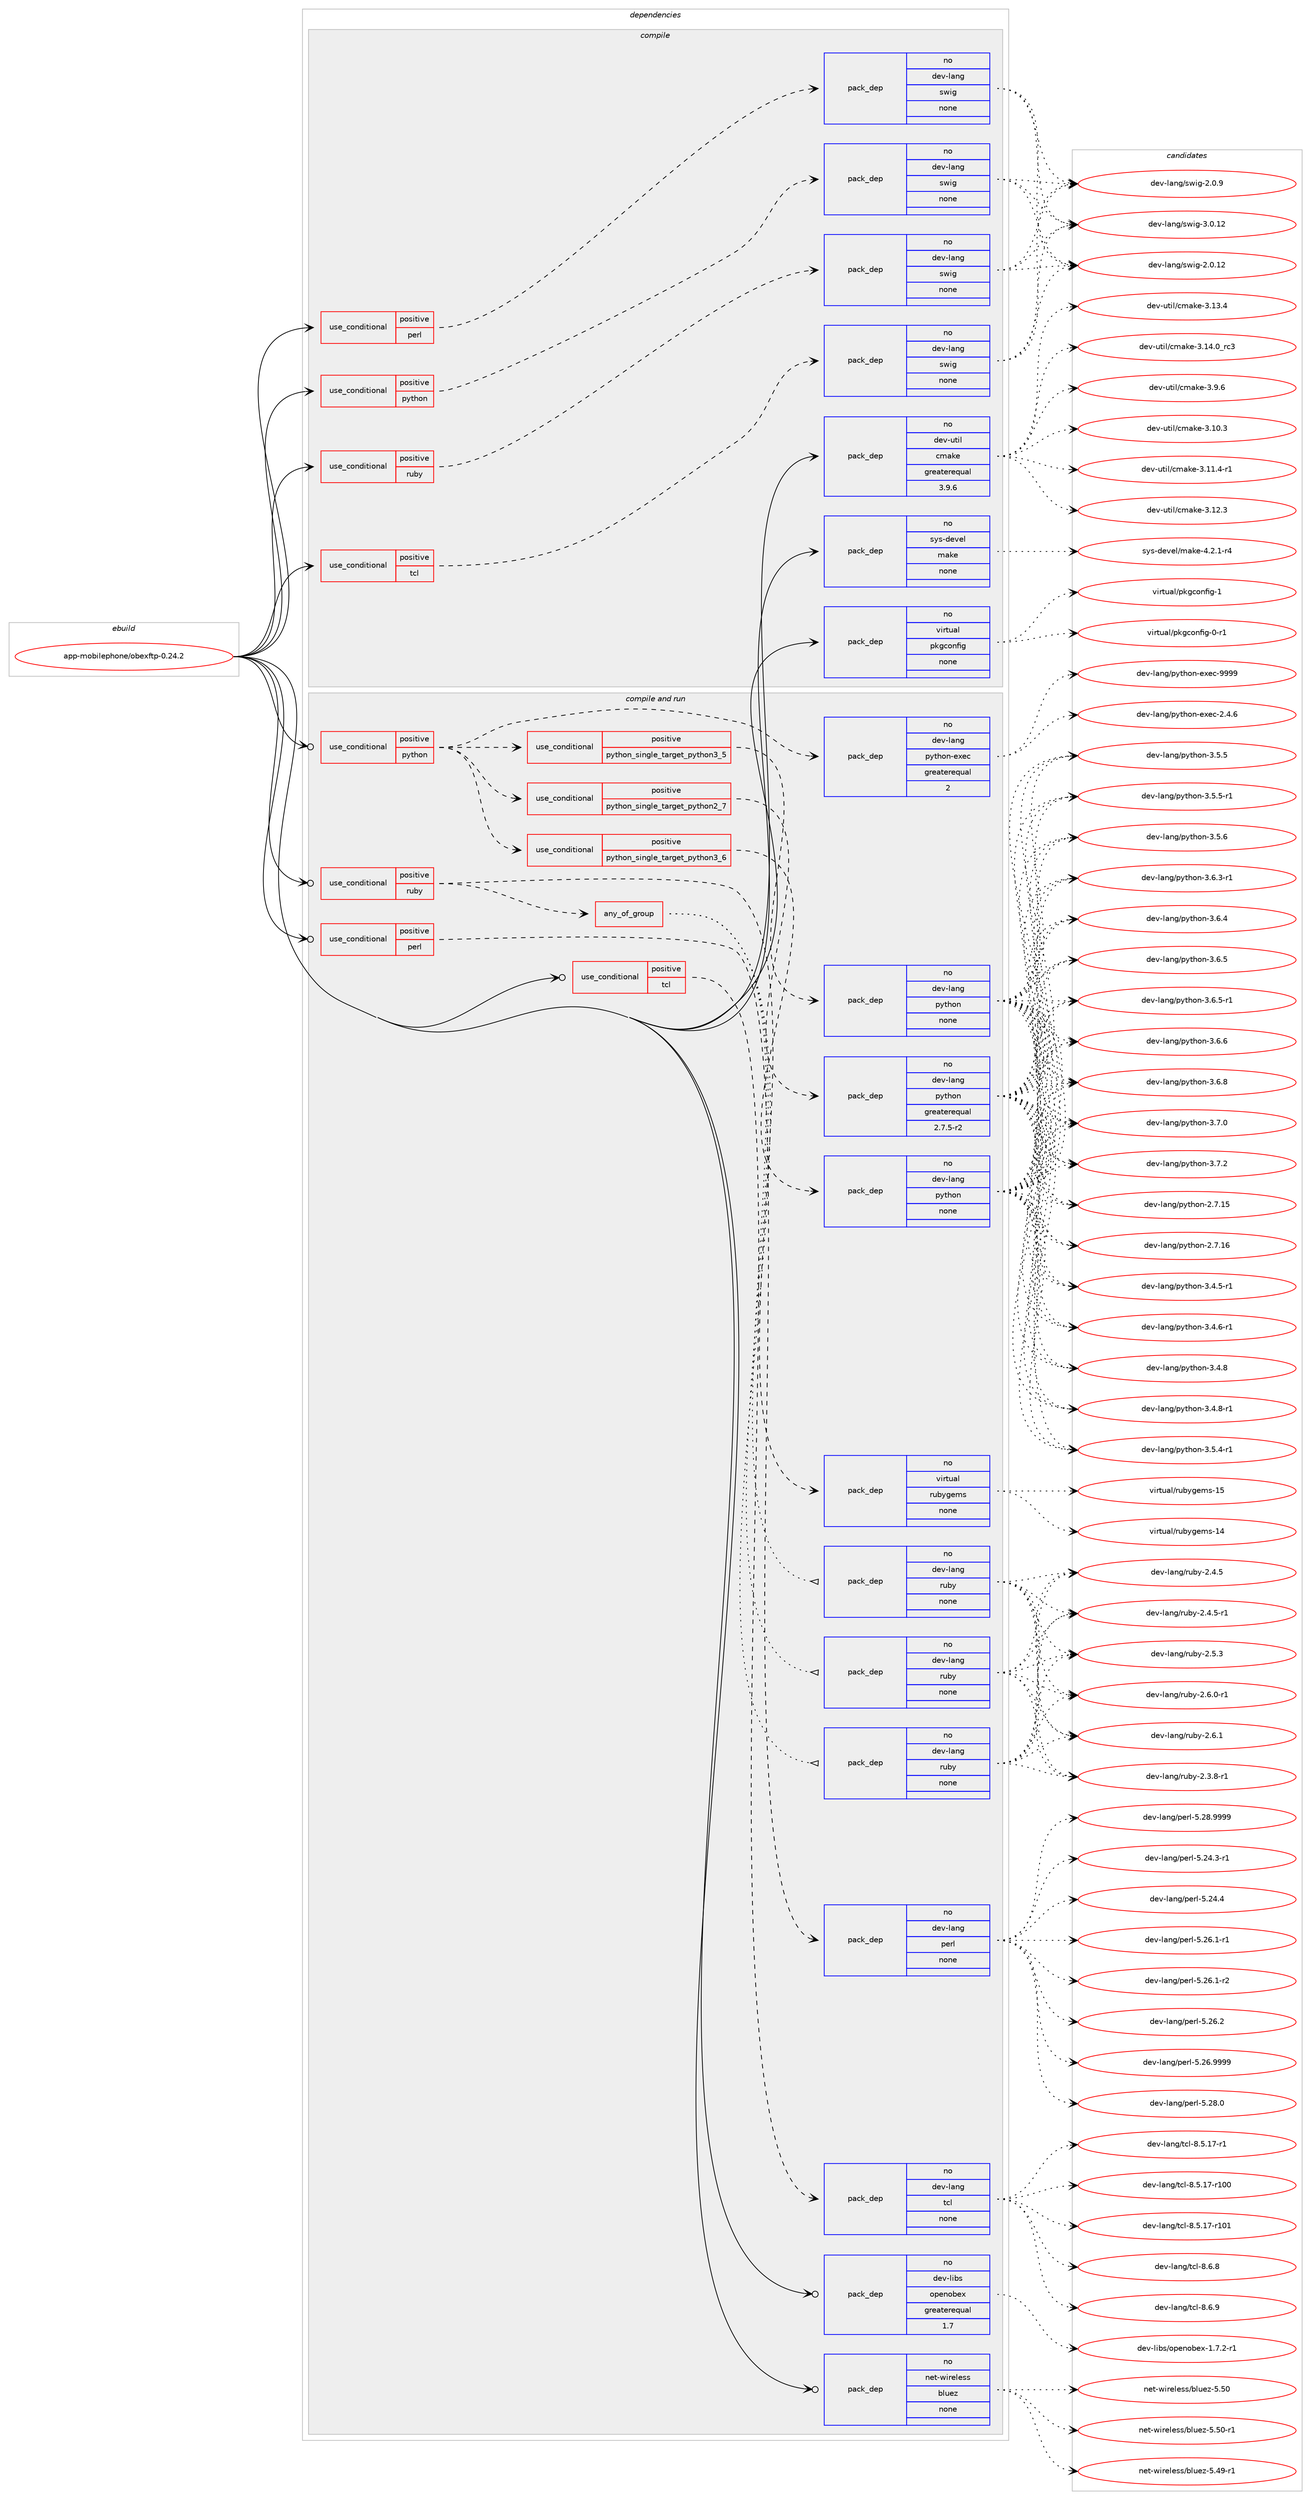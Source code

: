 digraph prolog {

# *************
# Graph options
# *************

newrank=true;
concentrate=true;
compound=true;
graph [rankdir=LR,fontname=Helvetica,fontsize=10,ranksep=1.5];#, ranksep=2.5, nodesep=0.2];
edge  [arrowhead=vee];
node  [fontname=Helvetica,fontsize=10];

# **********
# The ebuild
# **********

subgraph cluster_leftcol {
color=gray;
rank=same;
label=<<i>ebuild</i>>;
id [label="app-mobilephone/obexftp-0.24.2", color=red, width=4, href="../app-mobilephone/obexftp-0.24.2.svg"];
}

# ****************
# The dependencies
# ****************

subgraph cluster_midcol {
color=gray;
label=<<i>dependencies</i>>;
subgraph cluster_compile {
fillcolor="#eeeeee";
style=filled;
label=<<i>compile</i>>;
subgraph cond354098 {
dependency1302112 [label=<<TABLE BORDER="0" CELLBORDER="1" CELLSPACING="0" CELLPADDING="4"><TR><TD ROWSPAN="3" CELLPADDING="10">use_conditional</TD></TR><TR><TD>positive</TD></TR><TR><TD>perl</TD></TR></TABLE>>, shape=none, color=red];
subgraph pack927713 {
dependency1302113 [label=<<TABLE BORDER="0" CELLBORDER="1" CELLSPACING="0" CELLPADDING="4" WIDTH="220"><TR><TD ROWSPAN="6" CELLPADDING="30">pack_dep</TD></TR><TR><TD WIDTH="110">no</TD></TR><TR><TD>dev-lang</TD></TR><TR><TD>swig</TD></TR><TR><TD>none</TD></TR><TR><TD></TD></TR></TABLE>>, shape=none, color=blue];
}
dependency1302112:e -> dependency1302113:w [weight=20,style="dashed",arrowhead="vee"];
}
id:e -> dependency1302112:w [weight=20,style="solid",arrowhead="vee"];
subgraph cond354099 {
dependency1302114 [label=<<TABLE BORDER="0" CELLBORDER="1" CELLSPACING="0" CELLPADDING="4"><TR><TD ROWSPAN="3" CELLPADDING="10">use_conditional</TD></TR><TR><TD>positive</TD></TR><TR><TD>python</TD></TR></TABLE>>, shape=none, color=red];
subgraph pack927714 {
dependency1302115 [label=<<TABLE BORDER="0" CELLBORDER="1" CELLSPACING="0" CELLPADDING="4" WIDTH="220"><TR><TD ROWSPAN="6" CELLPADDING="30">pack_dep</TD></TR><TR><TD WIDTH="110">no</TD></TR><TR><TD>dev-lang</TD></TR><TR><TD>swig</TD></TR><TR><TD>none</TD></TR><TR><TD></TD></TR></TABLE>>, shape=none, color=blue];
}
dependency1302114:e -> dependency1302115:w [weight=20,style="dashed",arrowhead="vee"];
}
id:e -> dependency1302114:w [weight=20,style="solid",arrowhead="vee"];
subgraph cond354100 {
dependency1302116 [label=<<TABLE BORDER="0" CELLBORDER="1" CELLSPACING="0" CELLPADDING="4"><TR><TD ROWSPAN="3" CELLPADDING="10">use_conditional</TD></TR><TR><TD>positive</TD></TR><TR><TD>ruby</TD></TR></TABLE>>, shape=none, color=red];
subgraph pack927715 {
dependency1302117 [label=<<TABLE BORDER="0" CELLBORDER="1" CELLSPACING="0" CELLPADDING="4" WIDTH="220"><TR><TD ROWSPAN="6" CELLPADDING="30">pack_dep</TD></TR><TR><TD WIDTH="110">no</TD></TR><TR><TD>dev-lang</TD></TR><TR><TD>swig</TD></TR><TR><TD>none</TD></TR><TR><TD></TD></TR></TABLE>>, shape=none, color=blue];
}
dependency1302116:e -> dependency1302117:w [weight=20,style="dashed",arrowhead="vee"];
}
id:e -> dependency1302116:w [weight=20,style="solid",arrowhead="vee"];
subgraph cond354101 {
dependency1302118 [label=<<TABLE BORDER="0" CELLBORDER="1" CELLSPACING="0" CELLPADDING="4"><TR><TD ROWSPAN="3" CELLPADDING="10">use_conditional</TD></TR><TR><TD>positive</TD></TR><TR><TD>tcl</TD></TR></TABLE>>, shape=none, color=red];
subgraph pack927716 {
dependency1302119 [label=<<TABLE BORDER="0" CELLBORDER="1" CELLSPACING="0" CELLPADDING="4" WIDTH="220"><TR><TD ROWSPAN="6" CELLPADDING="30">pack_dep</TD></TR><TR><TD WIDTH="110">no</TD></TR><TR><TD>dev-lang</TD></TR><TR><TD>swig</TD></TR><TR><TD>none</TD></TR><TR><TD></TD></TR></TABLE>>, shape=none, color=blue];
}
dependency1302118:e -> dependency1302119:w [weight=20,style="dashed",arrowhead="vee"];
}
id:e -> dependency1302118:w [weight=20,style="solid",arrowhead="vee"];
subgraph pack927717 {
dependency1302120 [label=<<TABLE BORDER="0" CELLBORDER="1" CELLSPACING="0" CELLPADDING="4" WIDTH="220"><TR><TD ROWSPAN="6" CELLPADDING="30">pack_dep</TD></TR><TR><TD WIDTH="110">no</TD></TR><TR><TD>dev-util</TD></TR><TR><TD>cmake</TD></TR><TR><TD>greaterequal</TD></TR><TR><TD>3.9.6</TD></TR></TABLE>>, shape=none, color=blue];
}
id:e -> dependency1302120:w [weight=20,style="solid",arrowhead="vee"];
subgraph pack927718 {
dependency1302121 [label=<<TABLE BORDER="0" CELLBORDER="1" CELLSPACING="0" CELLPADDING="4" WIDTH="220"><TR><TD ROWSPAN="6" CELLPADDING="30">pack_dep</TD></TR><TR><TD WIDTH="110">no</TD></TR><TR><TD>sys-devel</TD></TR><TR><TD>make</TD></TR><TR><TD>none</TD></TR><TR><TD></TD></TR></TABLE>>, shape=none, color=blue];
}
id:e -> dependency1302121:w [weight=20,style="solid",arrowhead="vee"];
subgraph pack927719 {
dependency1302122 [label=<<TABLE BORDER="0" CELLBORDER="1" CELLSPACING="0" CELLPADDING="4" WIDTH="220"><TR><TD ROWSPAN="6" CELLPADDING="30">pack_dep</TD></TR><TR><TD WIDTH="110">no</TD></TR><TR><TD>virtual</TD></TR><TR><TD>pkgconfig</TD></TR><TR><TD>none</TD></TR><TR><TD></TD></TR></TABLE>>, shape=none, color=blue];
}
id:e -> dependency1302122:w [weight=20,style="solid",arrowhead="vee"];
}
subgraph cluster_compileandrun {
fillcolor="#eeeeee";
style=filled;
label=<<i>compile and run</i>>;
subgraph cond354102 {
dependency1302123 [label=<<TABLE BORDER="0" CELLBORDER="1" CELLSPACING="0" CELLPADDING="4"><TR><TD ROWSPAN="3" CELLPADDING="10">use_conditional</TD></TR><TR><TD>positive</TD></TR><TR><TD>perl</TD></TR></TABLE>>, shape=none, color=red];
subgraph pack927720 {
dependency1302124 [label=<<TABLE BORDER="0" CELLBORDER="1" CELLSPACING="0" CELLPADDING="4" WIDTH="220"><TR><TD ROWSPAN="6" CELLPADDING="30">pack_dep</TD></TR><TR><TD WIDTH="110">no</TD></TR><TR><TD>dev-lang</TD></TR><TR><TD>perl</TD></TR><TR><TD>none</TD></TR><TR><TD></TD></TR></TABLE>>, shape=none, color=blue];
}
dependency1302123:e -> dependency1302124:w [weight=20,style="dashed",arrowhead="vee"];
}
id:e -> dependency1302123:w [weight=20,style="solid",arrowhead="odotvee"];
subgraph cond354103 {
dependency1302125 [label=<<TABLE BORDER="0" CELLBORDER="1" CELLSPACING="0" CELLPADDING="4"><TR><TD ROWSPAN="3" CELLPADDING="10">use_conditional</TD></TR><TR><TD>positive</TD></TR><TR><TD>python</TD></TR></TABLE>>, shape=none, color=red];
subgraph cond354104 {
dependency1302126 [label=<<TABLE BORDER="0" CELLBORDER="1" CELLSPACING="0" CELLPADDING="4"><TR><TD ROWSPAN="3" CELLPADDING="10">use_conditional</TD></TR><TR><TD>positive</TD></TR><TR><TD>python_single_target_python2_7</TD></TR></TABLE>>, shape=none, color=red];
subgraph pack927721 {
dependency1302127 [label=<<TABLE BORDER="0" CELLBORDER="1" CELLSPACING="0" CELLPADDING="4" WIDTH="220"><TR><TD ROWSPAN="6" CELLPADDING="30">pack_dep</TD></TR><TR><TD WIDTH="110">no</TD></TR><TR><TD>dev-lang</TD></TR><TR><TD>python</TD></TR><TR><TD>greaterequal</TD></TR><TR><TD>2.7.5-r2</TD></TR></TABLE>>, shape=none, color=blue];
}
dependency1302126:e -> dependency1302127:w [weight=20,style="dashed",arrowhead="vee"];
}
dependency1302125:e -> dependency1302126:w [weight=20,style="dashed",arrowhead="vee"];
subgraph cond354105 {
dependency1302128 [label=<<TABLE BORDER="0" CELLBORDER="1" CELLSPACING="0" CELLPADDING="4"><TR><TD ROWSPAN="3" CELLPADDING="10">use_conditional</TD></TR><TR><TD>positive</TD></TR><TR><TD>python_single_target_python3_5</TD></TR></TABLE>>, shape=none, color=red];
subgraph pack927722 {
dependency1302129 [label=<<TABLE BORDER="0" CELLBORDER="1" CELLSPACING="0" CELLPADDING="4" WIDTH="220"><TR><TD ROWSPAN="6" CELLPADDING="30">pack_dep</TD></TR><TR><TD WIDTH="110">no</TD></TR><TR><TD>dev-lang</TD></TR><TR><TD>python</TD></TR><TR><TD>none</TD></TR><TR><TD></TD></TR></TABLE>>, shape=none, color=blue];
}
dependency1302128:e -> dependency1302129:w [weight=20,style="dashed",arrowhead="vee"];
}
dependency1302125:e -> dependency1302128:w [weight=20,style="dashed",arrowhead="vee"];
subgraph cond354106 {
dependency1302130 [label=<<TABLE BORDER="0" CELLBORDER="1" CELLSPACING="0" CELLPADDING="4"><TR><TD ROWSPAN="3" CELLPADDING="10">use_conditional</TD></TR><TR><TD>positive</TD></TR><TR><TD>python_single_target_python3_6</TD></TR></TABLE>>, shape=none, color=red];
subgraph pack927723 {
dependency1302131 [label=<<TABLE BORDER="0" CELLBORDER="1" CELLSPACING="0" CELLPADDING="4" WIDTH="220"><TR><TD ROWSPAN="6" CELLPADDING="30">pack_dep</TD></TR><TR><TD WIDTH="110">no</TD></TR><TR><TD>dev-lang</TD></TR><TR><TD>python</TD></TR><TR><TD>none</TD></TR><TR><TD></TD></TR></TABLE>>, shape=none, color=blue];
}
dependency1302130:e -> dependency1302131:w [weight=20,style="dashed",arrowhead="vee"];
}
dependency1302125:e -> dependency1302130:w [weight=20,style="dashed",arrowhead="vee"];
subgraph pack927724 {
dependency1302132 [label=<<TABLE BORDER="0" CELLBORDER="1" CELLSPACING="0" CELLPADDING="4" WIDTH="220"><TR><TD ROWSPAN="6" CELLPADDING="30">pack_dep</TD></TR><TR><TD WIDTH="110">no</TD></TR><TR><TD>dev-lang</TD></TR><TR><TD>python-exec</TD></TR><TR><TD>greaterequal</TD></TR><TR><TD>2</TD></TR></TABLE>>, shape=none, color=blue];
}
dependency1302125:e -> dependency1302132:w [weight=20,style="dashed",arrowhead="vee"];
}
id:e -> dependency1302125:w [weight=20,style="solid",arrowhead="odotvee"];
subgraph cond354107 {
dependency1302133 [label=<<TABLE BORDER="0" CELLBORDER="1" CELLSPACING="0" CELLPADDING="4"><TR><TD ROWSPAN="3" CELLPADDING="10">use_conditional</TD></TR><TR><TD>positive</TD></TR><TR><TD>ruby</TD></TR></TABLE>>, shape=none, color=red];
subgraph any19759 {
dependency1302134 [label=<<TABLE BORDER="0" CELLBORDER="1" CELLSPACING="0" CELLPADDING="4"><TR><TD CELLPADDING="10">any_of_group</TD></TR></TABLE>>, shape=none, color=red];subgraph pack927725 {
dependency1302135 [label=<<TABLE BORDER="0" CELLBORDER="1" CELLSPACING="0" CELLPADDING="4" WIDTH="220"><TR><TD ROWSPAN="6" CELLPADDING="30">pack_dep</TD></TR><TR><TD WIDTH="110">no</TD></TR><TR><TD>dev-lang</TD></TR><TR><TD>ruby</TD></TR><TR><TD>none</TD></TR><TR><TD></TD></TR></TABLE>>, shape=none, color=blue];
}
dependency1302134:e -> dependency1302135:w [weight=20,style="dotted",arrowhead="oinv"];
subgraph pack927726 {
dependency1302136 [label=<<TABLE BORDER="0" CELLBORDER="1" CELLSPACING="0" CELLPADDING="4" WIDTH="220"><TR><TD ROWSPAN="6" CELLPADDING="30">pack_dep</TD></TR><TR><TD WIDTH="110">no</TD></TR><TR><TD>dev-lang</TD></TR><TR><TD>ruby</TD></TR><TR><TD>none</TD></TR><TR><TD></TD></TR></TABLE>>, shape=none, color=blue];
}
dependency1302134:e -> dependency1302136:w [weight=20,style="dotted",arrowhead="oinv"];
subgraph pack927727 {
dependency1302137 [label=<<TABLE BORDER="0" CELLBORDER="1" CELLSPACING="0" CELLPADDING="4" WIDTH="220"><TR><TD ROWSPAN="6" CELLPADDING="30">pack_dep</TD></TR><TR><TD WIDTH="110">no</TD></TR><TR><TD>dev-lang</TD></TR><TR><TD>ruby</TD></TR><TR><TD>none</TD></TR><TR><TD></TD></TR></TABLE>>, shape=none, color=blue];
}
dependency1302134:e -> dependency1302137:w [weight=20,style="dotted",arrowhead="oinv"];
}
dependency1302133:e -> dependency1302134:w [weight=20,style="dashed",arrowhead="vee"];
subgraph pack927728 {
dependency1302138 [label=<<TABLE BORDER="0" CELLBORDER="1" CELLSPACING="0" CELLPADDING="4" WIDTH="220"><TR><TD ROWSPAN="6" CELLPADDING="30">pack_dep</TD></TR><TR><TD WIDTH="110">no</TD></TR><TR><TD>virtual</TD></TR><TR><TD>rubygems</TD></TR><TR><TD>none</TD></TR><TR><TD></TD></TR></TABLE>>, shape=none, color=blue];
}
dependency1302133:e -> dependency1302138:w [weight=20,style="dashed",arrowhead="vee"];
}
id:e -> dependency1302133:w [weight=20,style="solid",arrowhead="odotvee"];
subgraph cond354108 {
dependency1302139 [label=<<TABLE BORDER="0" CELLBORDER="1" CELLSPACING="0" CELLPADDING="4"><TR><TD ROWSPAN="3" CELLPADDING="10">use_conditional</TD></TR><TR><TD>positive</TD></TR><TR><TD>tcl</TD></TR></TABLE>>, shape=none, color=red];
subgraph pack927729 {
dependency1302140 [label=<<TABLE BORDER="0" CELLBORDER="1" CELLSPACING="0" CELLPADDING="4" WIDTH="220"><TR><TD ROWSPAN="6" CELLPADDING="30">pack_dep</TD></TR><TR><TD WIDTH="110">no</TD></TR><TR><TD>dev-lang</TD></TR><TR><TD>tcl</TD></TR><TR><TD>none</TD></TR><TR><TD></TD></TR></TABLE>>, shape=none, color=blue];
}
dependency1302139:e -> dependency1302140:w [weight=20,style="dashed",arrowhead="vee"];
}
id:e -> dependency1302139:w [weight=20,style="solid",arrowhead="odotvee"];
subgraph pack927730 {
dependency1302141 [label=<<TABLE BORDER="0" CELLBORDER="1" CELLSPACING="0" CELLPADDING="4" WIDTH="220"><TR><TD ROWSPAN="6" CELLPADDING="30">pack_dep</TD></TR><TR><TD WIDTH="110">no</TD></TR><TR><TD>dev-libs</TD></TR><TR><TD>openobex</TD></TR><TR><TD>greaterequal</TD></TR><TR><TD>1.7</TD></TR></TABLE>>, shape=none, color=blue];
}
id:e -> dependency1302141:w [weight=20,style="solid",arrowhead="odotvee"];
subgraph pack927731 {
dependency1302142 [label=<<TABLE BORDER="0" CELLBORDER="1" CELLSPACING="0" CELLPADDING="4" WIDTH="220"><TR><TD ROWSPAN="6" CELLPADDING="30">pack_dep</TD></TR><TR><TD WIDTH="110">no</TD></TR><TR><TD>net-wireless</TD></TR><TR><TD>bluez</TD></TR><TR><TD>none</TD></TR><TR><TD></TD></TR></TABLE>>, shape=none, color=blue];
}
id:e -> dependency1302142:w [weight=20,style="solid",arrowhead="odotvee"];
}
subgraph cluster_run {
fillcolor="#eeeeee";
style=filled;
label=<<i>run</i>>;
}
}

# **************
# The candidates
# **************

subgraph cluster_choices {
rank=same;
color=gray;
label=<<i>candidates</i>>;

subgraph choice927713 {
color=black;
nodesep=1;
choice10010111845108971101034711511910510345504648464950 [label="dev-lang/swig-2.0.12", color=red, width=4,href="../dev-lang/swig-2.0.12.svg"];
choice100101118451089711010347115119105103455046484657 [label="dev-lang/swig-2.0.9", color=red, width=4,href="../dev-lang/swig-2.0.9.svg"];
choice10010111845108971101034711511910510345514648464950 [label="dev-lang/swig-3.0.12", color=red, width=4,href="../dev-lang/swig-3.0.12.svg"];
dependency1302113:e -> choice10010111845108971101034711511910510345504648464950:w [style=dotted,weight="100"];
dependency1302113:e -> choice100101118451089711010347115119105103455046484657:w [style=dotted,weight="100"];
dependency1302113:e -> choice10010111845108971101034711511910510345514648464950:w [style=dotted,weight="100"];
}
subgraph choice927714 {
color=black;
nodesep=1;
choice10010111845108971101034711511910510345504648464950 [label="dev-lang/swig-2.0.12", color=red, width=4,href="../dev-lang/swig-2.0.12.svg"];
choice100101118451089711010347115119105103455046484657 [label="dev-lang/swig-2.0.9", color=red, width=4,href="../dev-lang/swig-2.0.9.svg"];
choice10010111845108971101034711511910510345514648464950 [label="dev-lang/swig-3.0.12", color=red, width=4,href="../dev-lang/swig-3.0.12.svg"];
dependency1302115:e -> choice10010111845108971101034711511910510345504648464950:w [style=dotted,weight="100"];
dependency1302115:e -> choice100101118451089711010347115119105103455046484657:w [style=dotted,weight="100"];
dependency1302115:e -> choice10010111845108971101034711511910510345514648464950:w [style=dotted,weight="100"];
}
subgraph choice927715 {
color=black;
nodesep=1;
choice10010111845108971101034711511910510345504648464950 [label="dev-lang/swig-2.0.12", color=red, width=4,href="../dev-lang/swig-2.0.12.svg"];
choice100101118451089711010347115119105103455046484657 [label="dev-lang/swig-2.0.9", color=red, width=4,href="../dev-lang/swig-2.0.9.svg"];
choice10010111845108971101034711511910510345514648464950 [label="dev-lang/swig-3.0.12", color=red, width=4,href="../dev-lang/swig-3.0.12.svg"];
dependency1302117:e -> choice10010111845108971101034711511910510345504648464950:w [style=dotted,weight="100"];
dependency1302117:e -> choice100101118451089711010347115119105103455046484657:w [style=dotted,weight="100"];
dependency1302117:e -> choice10010111845108971101034711511910510345514648464950:w [style=dotted,weight="100"];
}
subgraph choice927716 {
color=black;
nodesep=1;
choice10010111845108971101034711511910510345504648464950 [label="dev-lang/swig-2.0.12", color=red, width=4,href="../dev-lang/swig-2.0.12.svg"];
choice100101118451089711010347115119105103455046484657 [label="dev-lang/swig-2.0.9", color=red, width=4,href="../dev-lang/swig-2.0.9.svg"];
choice10010111845108971101034711511910510345514648464950 [label="dev-lang/swig-3.0.12", color=red, width=4,href="../dev-lang/swig-3.0.12.svg"];
dependency1302119:e -> choice10010111845108971101034711511910510345504648464950:w [style=dotted,weight="100"];
dependency1302119:e -> choice100101118451089711010347115119105103455046484657:w [style=dotted,weight="100"];
dependency1302119:e -> choice10010111845108971101034711511910510345514648464950:w [style=dotted,weight="100"];
}
subgraph choice927717 {
color=black;
nodesep=1;
choice1001011184511711610510847991099710710145514649484651 [label="dev-util/cmake-3.10.3", color=red, width=4,href="../dev-util/cmake-3.10.3.svg"];
choice10010111845117116105108479910997107101455146494946524511449 [label="dev-util/cmake-3.11.4-r1", color=red, width=4,href="../dev-util/cmake-3.11.4-r1.svg"];
choice1001011184511711610510847991099710710145514649504651 [label="dev-util/cmake-3.12.3", color=red, width=4,href="../dev-util/cmake-3.12.3.svg"];
choice1001011184511711610510847991099710710145514649514652 [label="dev-util/cmake-3.13.4", color=red, width=4,href="../dev-util/cmake-3.13.4.svg"];
choice1001011184511711610510847991099710710145514649524648951149951 [label="dev-util/cmake-3.14.0_rc3", color=red, width=4,href="../dev-util/cmake-3.14.0_rc3.svg"];
choice10010111845117116105108479910997107101455146574654 [label="dev-util/cmake-3.9.6", color=red, width=4,href="../dev-util/cmake-3.9.6.svg"];
dependency1302120:e -> choice1001011184511711610510847991099710710145514649484651:w [style=dotted,weight="100"];
dependency1302120:e -> choice10010111845117116105108479910997107101455146494946524511449:w [style=dotted,weight="100"];
dependency1302120:e -> choice1001011184511711610510847991099710710145514649504651:w [style=dotted,weight="100"];
dependency1302120:e -> choice1001011184511711610510847991099710710145514649514652:w [style=dotted,weight="100"];
dependency1302120:e -> choice1001011184511711610510847991099710710145514649524648951149951:w [style=dotted,weight="100"];
dependency1302120:e -> choice10010111845117116105108479910997107101455146574654:w [style=dotted,weight="100"];
}
subgraph choice927718 {
color=black;
nodesep=1;
choice1151211154510010111810110847109971071014552465046494511452 [label="sys-devel/make-4.2.1-r4", color=red, width=4,href="../sys-devel/make-4.2.1-r4.svg"];
dependency1302121:e -> choice1151211154510010111810110847109971071014552465046494511452:w [style=dotted,weight="100"];
}
subgraph choice927719 {
color=black;
nodesep=1;
choice11810511411611797108471121071039911111010210510345484511449 [label="virtual/pkgconfig-0-r1", color=red, width=4,href="../virtual/pkgconfig-0-r1.svg"];
choice1181051141161179710847112107103991111101021051034549 [label="virtual/pkgconfig-1", color=red, width=4,href="../virtual/pkgconfig-1.svg"];
dependency1302122:e -> choice11810511411611797108471121071039911111010210510345484511449:w [style=dotted,weight="100"];
dependency1302122:e -> choice1181051141161179710847112107103991111101021051034549:w [style=dotted,weight="100"];
}
subgraph choice927720 {
color=black;
nodesep=1;
choice100101118451089711010347112101114108455346505246514511449 [label="dev-lang/perl-5.24.3-r1", color=red, width=4,href="../dev-lang/perl-5.24.3-r1.svg"];
choice10010111845108971101034711210111410845534650524652 [label="dev-lang/perl-5.24.4", color=red, width=4,href="../dev-lang/perl-5.24.4.svg"];
choice100101118451089711010347112101114108455346505446494511449 [label="dev-lang/perl-5.26.1-r1", color=red, width=4,href="../dev-lang/perl-5.26.1-r1.svg"];
choice100101118451089711010347112101114108455346505446494511450 [label="dev-lang/perl-5.26.1-r2", color=red, width=4,href="../dev-lang/perl-5.26.1-r2.svg"];
choice10010111845108971101034711210111410845534650544650 [label="dev-lang/perl-5.26.2", color=red, width=4,href="../dev-lang/perl-5.26.2.svg"];
choice10010111845108971101034711210111410845534650544657575757 [label="dev-lang/perl-5.26.9999", color=red, width=4,href="../dev-lang/perl-5.26.9999.svg"];
choice10010111845108971101034711210111410845534650564648 [label="dev-lang/perl-5.28.0", color=red, width=4,href="../dev-lang/perl-5.28.0.svg"];
choice10010111845108971101034711210111410845534650564657575757 [label="dev-lang/perl-5.28.9999", color=red, width=4,href="../dev-lang/perl-5.28.9999.svg"];
dependency1302124:e -> choice100101118451089711010347112101114108455346505246514511449:w [style=dotted,weight="100"];
dependency1302124:e -> choice10010111845108971101034711210111410845534650524652:w [style=dotted,weight="100"];
dependency1302124:e -> choice100101118451089711010347112101114108455346505446494511449:w [style=dotted,weight="100"];
dependency1302124:e -> choice100101118451089711010347112101114108455346505446494511450:w [style=dotted,weight="100"];
dependency1302124:e -> choice10010111845108971101034711210111410845534650544650:w [style=dotted,weight="100"];
dependency1302124:e -> choice10010111845108971101034711210111410845534650544657575757:w [style=dotted,weight="100"];
dependency1302124:e -> choice10010111845108971101034711210111410845534650564648:w [style=dotted,weight="100"];
dependency1302124:e -> choice10010111845108971101034711210111410845534650564657575757:w [style=dotted,weight="100"];
}
subgraph choice927721 {
color=black;
nodesep=1;
choice10010111845108971101034711212111610411111045504655464953 [label="dev-lang/python-2.7.15", color=red, width=4,href="../dev-lang/python-2.7.15.svg"];
choice10010111845108971101034711212111610411111045504655464954 [label="dev-lang/python-2.7.16", color=red, width=4,href="../dev-lang/python-2.7.16.svg"];
choice1001011184510897110103471121211161041111104551465246534511449 [label="dev-lang/python-3.4.5-r1", color=red, width=4,href="../dev-lang/python-3.4.5-r1.svg"];
choice1001011184510897110103471121211161041111104551465246544511449 [label="dev-lang/python-3.4.6-r1", color=red, width=4,href="../dev-lang/python-3.4.6-r1.svg"];
choice100101118451089711010347112121116104111110455146524656 [label="dev-lang/python-3.4.8", color=red, width=4,href="../dev-lang/python-3.4.8.svg"];
choice1001011184510897110103471121211161041111104551465246564511449 [label="dev-lang/python-3.4.8-r1", color=red, width=4,href="../dev-lang/python-3.4.8-r1.svg"];
choice1001011184510897110103471121211161041111104551465346524511449 [label="dev-lang/python-3.5.4-r1", color=red, width=4,href="../dev-lang/python-3.5.4-r1.svg"];
choice100101118451089711010347112121116104111110455146534653 [label="dev-lang/python-3.5.5", color=red, width=4,href="../dev-lang/python-3.5.5.svg"];
choice1001011184510897110103471121211161041111104551465346534511449 [label="dev-lang/python-3.5.5-r1", color=red, width=4,href="../dev-lang/python-3.5.5-r1.svg"];
choice100101118451089711010347112121116104111110455146534654 [label="dev-lang/python-3.5.6", color=red, width=4,href="../dev-lang/python-3.5.6.svg"];
choice1001011184510897110103471121211161041111104551465446514511449 [label="dev-lang/python-3.6.3-r1", color=red, width=4,href="../dev-lang/python-3.6.3-r1.svg"];
choice100101118451089711010347112121116104111110455146544652 [label="dev-lang/python-3.6.4", color=red, width=4,href="../dev-lang/python-3.6.4.svg"];
choice100101118451089711010347112121116104111110455146544653 [label="dev-lang/python-3.6.5", color=red, width=4,href="../dev-lang/python-3.6.5.svg"];
choice1001011184510897110103471121211161041111104551465446534511449 [label="dev-lang/python-3.6.5-r1", color=red, width=4,href="../dev-lang/python-3.6.5-r1.svg"];
choice100101118451089711010347112121116104111110455146544654 [label="dev-lang/python-3.6.6", color=red, width=4,href="../dev-lang/python-3.6.6.svg"];
choice100101118451089711010347112121116104111110455146544656 [label="dev-lang/python-3.6.8", color=red, width=4,href="../dev-lang/python-3.6.8.svg"];
choice100101118451089711010347112121116104111110455146554648 [label="dev-lang/python-3.7.0", color=red, width=4,href="../dev-lang/python-3.7.0.svg"];
choice100101118451089711010347112121116104111110455146554650 [label="dev-lang/python-3.7.2", color=red, width=4,href="../dev-lang/python-3.7.2.svg"];
dependency1302127:e -> choice10010111845108971101034711212111610411111045504655464953:w [style=dotted,weight="100"];
dependency1302127:e -> choice10010111845108971101034711212111610411111045504655464954:w [style=dotted,weight="100"];
dependency1302127:e -> choice1001011184510897110103471121211161041111104551465246534511449:w [style=dotted,weight="100"];
dependency1302127:e -> choice1001011184510897110103471121211161041111104551465246544511449:w [style=dotted,weight="100"];
dependency1302127:e -> choice100101118451089711010347112121116104111110455146524656:w [style=dotted,weight="100"];
dependency1302127:e -> choice1001011184510897110103471121211161041111104551465246564511449:w [style=dotted,weight="100"];
dependency1302127:e -> choice1001011184510897110103471121211161041111104551465346524511449:w [style=dotted,weight="100"];
dependency1302127:e -> choice100101118451089711010347112121116104111110455146534653:w [style=dotted,weight="100"];
dependency1302127:e -> choice1001011184510897110103471121211161041111104551465346534511449:w [style=dotted,weight="100"];
dependency1302127:e -> choice100101118451089711010347112121116104111110455146534654:w [style=dotted,weight="100"];
dependency1302127:e -> choice1001011184510897110103471121211161041111104551465446514511449:w [style=dotted,weight="100"];
dependency1302127:e -> choice100101118451089711010347112121116104111110455146544652:w [style=dotted,weight="100"];
dependency1302127:e -> choice100101118451089711010347112121116104111110455146544653:w [style=dotted,weight="100"];
dependency1302127:e -> choice1001011184510897110103471121211161041111104551465446534511449:w [style=dotted,weight="100"];
dependency1302127:e -> choice100101118451089711010347112121116104111110455146544654:w [style=dotted,weight="100"];
dependency1302127:e -> choice100101118451089711010347112121116104111110455146544656:w [style=dotted,weight="100"];
dependency1302127:e -> choice100101118451089711010347112121116104111110455146554648:w [style=dotted,weight="100"];
dependency1302127:e -> choice100101118451089711010347112121116104111110455146554650:w [style=dotted,weight="100"];
}
subgraph choice927722 {
color=black;
nodesep=1;
choice10010111845108971101034711212111610411111045504655464953 [label="dev-lang/python-2.7.15", color=red, width=4,href="../dev-lang/python-2.7.15.svg"];
choice10010111845108971101034711212111610411111045504655464954 [label="dev-lang/python-2.7.16", color=red, width=4,href="../dev-lang/python-2.7.16.svg"];
choice1001011184510897110103471121211161041111104551465246534511449 [label="dev-lang/python-3.4.5-r1", color=red, width=4,href="../dev-lang/python-3.4.5-r1.svg"];
choice1001011184510897110103471121211161041111104551465246544511449 [label="dev-lang/python-3.4.6-r1", color=red, width=4,href="../dev-lang/python-3.4.6-r1.svg"];
choice100101118451089711010347112121116104111110455146524656 [label="dev-lang/python-3.4.8", color=red, width=4,href="../dev-lang/python-3.4.8.svg"];
choice1001011184510897110103471121211161041111104551465246564511449 [label="dev-lang/python-3.4.8-r1", color=red, width=4,href="../dev-lang/python-3.4.8-r1.svg"];
choice1001011184510897110103471121211161041111104551465346524511449 [label="dev-lang/python-3.5.4-r1", color=red, width=4,href="../dev-lang/python-3.5.4-r1.svg"];
choice100101118451089711010347112121116104111110455146534653 [label="dev-lang/python-3.5.5", color=red, width=4,href="../dev-lang/python-3.5.5.svg"];
choice1001011184510897110103471121211161041111104551465346534511449 [label="dev-lang/python-3.5.5-r1", color=red, width=4,href="../dev-lang/python-3.5.5-r1.svg"];
choice100101118451089711010347112121116104111110455146534654 [label="dev-lang/python-3.5.6", color=red, width=4,href="../dev-lang/python-3.5.6.svg"];
choice1001011184510897110103471121211161041111104551465446514511449 [label="dev-lang/python-3.6.3-r1", color=red, width=4,href="../dev-lang/python-3.6.3-r1.svg"];
choice100101118451089711010347112121116104111110455146544652 [label="dev-lang/python-3.6.4", color=red, width=4,href="../dev-lang/python-3.6.4.svg"];
choice100101118451089711010347112121116104111110455146544653 [label="dev-lang/python-3.6.5", color=red, width=4,href="../dev-lang/python-3.6.5.svg"];
choice1001011184510897110103471121211161041111104551465446534511449 [label="dev-lang/python-3.6.5-r1", color=red, width=4,href="../dev-lang/python-3.6.5-r1.svg"];
choice100101118451089711010347112121116104111110455146544654 [label="dev-lang/python-3.6.6", color=red, width=4,href="../dev-lang/python-3.6.6.svg"];
choice100101118451089711010347112121116104111110455146544656 [label="dev-lang/python-3.6.8", color=red, width=4,href="../dev-lang/python-3.6.8.svg"];
choice100101118451089711010347112121116104111110455146554648 [label="dev-lang/python-3.7.0", color=red, width=4,href="../dev-lang/python-3.7.0.svg"];
choice100101118451089711010347112121116104111110455146554650 [label="dev-lang/python-3.7.2", color=red, width=4,href="../dev-lang/python-3.7.2.svg"];
dependency1302129:e -> choice10010111845108971101034711212111610411111045504655464953:w [style=dotted,weight="100"];
dependency1302129:e -> choice10010111845108971101034711212111610411111045504655464954:w [style=dotted,weight="100"];
dependency1302129:e -> choice1001011184510897110103471121211161041111104551465246534511449:w [style=dotted,weight="100"];
dependency1302129:e -> choice1001011184510897110103471121211161041111104551465246544511449:w [style=dotted,weight="100"];
dependency1302129:e -> choice100101118451089711010347112121116104111110455146524656:w [style=dotted,weight="100"];
dependency1302129:e -> choice1001011184510897110103471121211161041111104551465246564511449:w [style=dotted,weight="100"];
dependency1302129:e -> choice1001011184510897110103471121211161041111104551465346524511449:w [style=dotted,weight="100"];
dependency1302129:e -> choice100101118451089711010347112121116104111110455146534653:w [style=dotted,weight="100"];
dependency1302129:e -> choice1001011184510897110103471121211161041111104551465346534511449:w [style=dotted,weight="100"];
dependency1302129:e -> choice100101118451089711010347112121116104111110455146534654:w [style=dotted,weight="100"];
dependency1302129:e -> choice1001011184510897110103471121211161041111104551465446514511449:w [style=dotted,weight="100"];
dependency1302129:e -> choice100101118451089711010347112121116104111110455146544652:w [style=dotted,weight="100"];
dependency1302129:e -> choice100101118451089711010347112121116104111110455146544653:w [style=dotted,weight="100"];
dependency1302129:e -> choice1001011184510897110103471121211161041111104551465446534511449:w [style=dotted,weight="100"];
dependency1302129:e -> choice100101118451089711010347112121116104111110455146544654:w [style=dotted,weight="100"];
dependency1302129:e -> choice100101118451089711010347112121116104111110455146544656:w [style=dotted,weight="100"];
dependency1302129:e -> choice100101118451089711010347112121116104111110455146554648:w [style=dotted,weight="100"];
dependency1302129:e -> choice100101118451089711010347112121116104111110455146554650:w [style=dotted,weight="100"];
}
subgraph choice927723 {
color=black;
nodesep=1;
choice10010111845108971101034711212111610411111045504655464953 [label="dev-lang/python-2.7.15", color=red, width=4,href="../dev-lang/python-2.7.15.svg"];
choice10010111845108971101034711212111610411111045504655464954 [label="dev-lang/python-2.7.16", color=red, width=4,href="../dev-lang/python-2.7.16.svg"];
choice1001011184510897110103471121211161041111104551465246534511449 [label="dev-lang/python-3.4.5-r1", color=red, width=4,href="../dev-lang/python-3.4.5-r1.svg"];
choice1001011184510897110103471121211161041111104551465246544511449 [label="dev-lang/python-3.4.6-r1", color=red, width=4,href="../dev-lang/python-3.4.6-r1.svg"];
choice100101118451089711010347112121116104111110455146524656 [label="dev-lang/python-3.4.8", color=red, width=4,href="../dev-lang/python-3.4.8.svg"];
choice1001011184510897110103471121211161041111104551465246564511449 [label="dev-lang/python-3.4.8-r1", color=red, width=4,href="../dev-lang/python-3.4.8-r1.svg"];
choice1001011184510897110103471121211161041111104551465346524511449 [label="dev-lang/python-3.5.4-r1", color=red, width=4,href="../dev-lang/python-3.5.4-r1.svg"];
choice100101118451089711010347112121116104111110455146534653 [label="dev-lang/python-3.5.5", color=red, width=4,href="../dev-lang/python-3.5.5.svg"];
choice1001011184510897110103471121211161041111104551465346534511449 [label="dev-lang/python-3.5.5-r1", color=red, width=4,href="../dev-lang/python-3.5.5-r1.svg"];
choice100101118451089711010347112121116104111110455146534654 [label="dev-lang/python-3.5.6", color=red, width=4,href="../dev-lang/python-3.5.6.svg"];
choice1001011184510897110103471121211161041111104551465446514511449 [label="dev-lang/python-3.6.3-r1", color=red, width=4,href="../dev-lang/python-3.6.3-r1.svg"];
choice100101118451089711010347112121116104111110455146544652 [label="dev-lang/python-3.6.4", color=red, width=4,href="../dev-lang/python-3.6.4.svg"];
choice100101118451089711010347112121116104111110455146544653 [label="dev-lang/python-3.6.5", color=red, width=4,href="../dev-lang/python-3.6.5.svg"];
choice1001011184510897110103471121211161041111104551465446534511449 [label="dev-lang/python-3.6.5-r1", color=red, width=4,href="../dev-lang/python-3.6.5-r1.svg"];
choice100101118451089711010347112121116104111110455146544654 [label="dev-lang/python-3.6.6", color=red, width=4,href="../dev-lang/python-3.6.6.svg"];
choice100101118451089711010347112121116104111110455146544656 [label="dev-lang/python-3.6.8", color=red, width=4,href="../dev-lang/python-3.6.8.svg"];
choice100101118451089711010347112121116104111110455146554648 [label="dev-lang/python-3.7.0", color=red, width=4,href="../dev-lang/python-3.7.0.svg"];
choice100101118451089711010347112121116104111110455146554650 [label="dev-lang/python-3.7.2", color=red, width=4,href="../dev-lang/python-3.7.2.svg"];
dependency1302131:e -> choice10010111845108971101034711212111610411111045504655464953:w [style=dotted,weight="100"];
dependency1302131:e -> choice10010111845108971101034711212111610411111045504655464954:w [style=dotted,weight="100"];
dependency1302131:e -> choice1001011184510897110103471121211161041111104551465246534511449:w [style=dotted,weight="100"];
dependency1302131:e -> choice1001011184510897110103471121211161041111104551465246544511449:w [style=dotted,weight="100"];
dependency1302131:e -> choice100101118451089711010347112121116104111110455146524656:w [style=dotted,weight="100"];
dependency1302131:e -> choice1001011184510897110103471121211161041111104551465246564511449:w [style=dotted,weight="100"];
dependency1302131:e -> choice1001011184510897110103471121211161041111104551465346524511449:w [style=dotted,weight="100"];
dependency1302131:e -> choice100101118451089711010347112121116104111110455146534653:w [style=dotted,weight="100"];
dependency1302131:e -> choice1001011184510897110103471121211161041111104551465346534511449:w [style=dotted,weight="100"];
dependency1302131:e -> choice100101118451089711010347112121116104111110455146534654:w [style=dotted,weight="100"];
dependency1302131:e -> choice1001011184510897110103471121211161041111104551465446514511449:w [style=dotted,weight="100"];
dependency1302131:e -> choice100101118451089711010347112121116104111110455146544652:w [style=dotted,weight="100"];
dependency1302131:e -> choice100101118451089711010347112121116104111110455146544653:w [style=dotted,weight="100"];
dependency1302131:e -> choice1001011184510897110103471121211161041111104551465446534511449:w [style=dotted,weight="100"];
dependency1302131:e -> choice100101118451089711010347112121116104111110455146544654:w [style=dotted,weight="100"];
dependency1302131:e -> choice100101118451089711010347112121116104111110455146544656:w [style=dotted,weight="100"];
dependency1302131:e -> choice100101118451089711010347112121116104111110455146554648:w [style=dotted,weight="100"];
dependency1302131:e -> choice100101118451089711010347112121116104111110455146554650:w [style=dotted,weight="100"];
}
subgraph choice927724 {
color=black;
nodesep=1;
choice1001011184510897110103471121211161041111104510112010199455046524654 [label="dev-lang/python-exec-2.4.6", color=red, width=4,href="../dev-lang/python-exec-2.4.6.svg"];
choice10010111845108971101034711212111610411111045101120101994557575757 [label="dev-lang/python-exec-9999", color=red, width=4,href="../dev-lang/python-exec-9999.svg"];
dependency1302132:e -> choice1001011184510897110103471121211161041111104510112010199455046524654:w [style=dotted,weight="100"];
dependency1302132:e -> choice10010111845108971101034711212111610411111045101120101994557575757:w [style=dotted,weight="100"];
}
subgraph choice927725 {
color=black;
nodesep=1;
choice100101118451089711010347114117981214550465146564511449 [label="dev-lang/ruby-2.3.8-r1", color=red, width=4,href="../dev-lang/ruby-2.3.8-r1.svg"];
choice10010111845108971101034711411798121455046524653 [label="dev-lang/ruby-2.4.5", color=red, width=4,href="../dev-lang/ruby-2.4.5.svg"];
choice100101118451089711010347114117981214550465246534511449 [label="dev-lang/ruby-2.4.5-r1", color=red, width=4,href="../dev-lang/ruby-2.4.5-r1.svg"];
choice10010111845108971101034711411798121455046534651 [label="dev-lang/ruby-2.5.3", color=red, width=4,href="../dev-lang/ruby-2.5.3.svg"];
choice100101118451089711010347114117981214550465446484511449 [label="dev-lang/ruby-2.6.0-r1", color=red, width=4,href="../dev-lang/ruby-2.6.0-r1.svg"];
choice10010111845108971101034711411798121455046544649 [label="dev-lang/ruby-2.6.1", color=red, width=4,href="../dev-lang/ruby-2.6.1.svg"];
dependency1302135:e -> choice100101118451089711010347114117981214550465146564511449:w [style=dotted,weight="100"];
dependency1302135:e -> choice10010111845108971101034711411798121455046524653:w [style=dotted,weight="100"];
dependency1302135:e -> choice100101118451089711010347114117981214550465246534511449:w [style=dotted,weight="100"];
dependency1302135:e -> choice10010111845108971101034711411798121455046534651:w [style=dotted,weight="100"];
dependency1302135:e -> choice100101118451089711010347114117981214550465446484511449:w [style=dotted,weight="100"];
dependency1302135:e -> choice10010111845108971101034711411798121455046544649:w [style=dotted,weight="100"];
}
subgraph choice927726 {
color=black;
nodesep=1;
choice100101118451089711010347114117981214550465146564511449 [label="dev-lang/ruby-2.3.8-r1", color=red, width=4,href="../dev-lang/ruby-2.3.8-r1.svg"];
choice10010111845108971101034711411798121455046524653 [label="dev-lang/ruby-2.4.5", color=red, width=4,href="../dev-lang/ruby-2.4.5.svg"];
choice100101118451089711010347114117981214550465246534511449 [label="dev-lang/ruby-2.4.5-r1", color=red, width=4,href="../dev-lang/ruby-2.4.5-r1.svg"];
choice10010111845108971101034711411798121455046534651 [label="dev-lang/ruby-2.5.3", color=red, width=4,href="../dev-lang/ruby-2.5.3.svg"];
choice100101118451089711010347114117981214550465446484511449 [label="dev-lang/ruby-2.6.0-r1", color=red, width=4,href="../dev-lang/ruby-2.6.0-r1.svg"];
choice10010111845108971101034711411798121455046544649 [label="dev-lang/ruby-2.6.1", color=red, width=4,href="../dev-lang/ruby-2.6.1.svg"];
dependency1302136:e -> choice100101118451089711010347114117981214550465146564511449:w [style=dotted,weight="100"];
dependency1302136:e -> choice10010111845108971101034711411798121455046524653:w [style=dotted,weight="100"];
dependency1302136:e -> choice100101118451089711010347114117981214550465246534511449:w [style=dotted,weight="100"];
dependency1302136:e -> choice10010111845108971101034711411798121455046534651:w [style=dotted,weight="100"];
dependency1302136:e -> choice100101118451089711010347114117981214550465446484511449:w [style=dotted,weight="100"];
dependency1302136:e -> choice10010111845108971101034711411798121455046544649:w [style=dotted,weight="100"];
}
subgraph choice927727 {
color=black;
nodesep=1;
choice100101118451089711010347114117981214550465146564511449 [label="dev-lang/ruby-2.3.8-r1", color=red, width=4,href="../dev-lang/ruby-2.3.8-r1.svg"];
choice10010111845108971101034711411798121455046524653 [label="dev-lang/ruby-2.4.5", color=red, width=4,href="../dev-lang/ruby-2.4.5.svg"];
choice100101118451089711010347114117981214550465246534511449 [label="dev-lang/ruby-2.4.5-r1", color=red, width=4,href="../dev-lang/ruby-2.4.5-r1.svg"];
choice10010111845108971101034711411798121455046534651 [label="dev-lang/ruby-2.5.3", color=red, width=4,href="../dev-lang/ruby-2.5.3.svg"];
choice100101118451089711010347114117981214550465446484511449 [label="dev-lang/ruby-2.6.0-r1", color=red, width=4,href="../dev-lang/ruby-2.6.0-r1.svg"];
choice10010111845108971101034711411798121455046544649 [label="dev-lang/ruby-2.6.1", color=red, width=4,href="../dev-lang/ruby-2.6.1.svg"];
dependency1302137:e -> choice100101118451089711010347114117981214550465146564511449:w [style=dotted,weight="100"];
dependency1302137:e -> choice10010111845108971101034711411798121455046524653:w [style=dotted,weight="100"];
dependency1302137:e -> choice100101118451089711010347114117981214550465246534511449:w [style=dotted,weight="100"];
dependency1302137:e -> choice10010111845108971101034711411798121455046534651:w [style=dotted,weight="100"];
dependency1302137:e -> choice100101118451089711010347114117981214550465446484511449:w [style=dotted,weight="100"];
dependency1302137:e -> choice10010111845108971101034711411798121455046544649:w [style=dotted,weight="100"];
}
subgraph choice927728 {
color=black;
nodesep=1;
choice118105114116117971084711411798121103101109115454952 [label="virtual/rubygems-14", color=red, width=4,href="../virtual/rubygems-14.svg"];
choice118105114116117971084711411798121103101109115454953 [label="virtual/rubygems-15", color=red, width=4,href="../virtual/rubygems-15.svg"];
dependency1302138:e -> choice118105114116117971084711411798121103101109115454952:w [style=dotted,weight="100"];
dependency1302138:e -> choice118105114116117971084711411798121103101109115454953:w [style=dotted,weight="100"];
}
subgraph choice927729 {
color=black;
nodesep=1;
choice10010111845108971101034711699108455646534649554511449 [label="dev-lang/tcl-8.5.17-r1", color=red, width=4,href="../dev-lang/tcl-8.5.17-r1.svg"];
choice100101118451089711010347116991084556465346495545114494848 [label="dev-lang/tcl-8.5.17-r100", color=red, width=4,href="../dev-lang/tcl-8.5.17-r100.svg"];
choice100101118451089711010347116991084556465346495545114494849 [label="dev-lang/tcl-8.5.17-r101", color=red, width=4,href="../dev-lang/tcl-8.5.17-r101.svg"];
choice10010111845108971101034711699108455646544656 [label="dev-lang/tcl-8.6.8", color=red, width=4,href="../dev-lang/tcl-8.6.8.svg"];
choice10010111845108971101034711699108455646544657 [label="dev-lang/tcl-8.6.9", color=red, width=4,href="../dev-lang/tcl-8.6.9.svg"];
dependency1302140:e -> choice10010111845108971101034711699108455646534649554511449:w [style=dotted,weight="100"];
dependency1302140:e -> choice100101118451089711010347116991084556465346495545114494848:w [style=dotted,weight="100"];
dependency1302140:e -> choice100101118451089711010347116991084556465346495545114494849:w [style=dotted,weight="100"];
dependency1302140:e -> choice10010111845108971101034711699108455646544656:w [style=dotted,weight="100"];
dependency1302140:e -> choice10010111845108971101034711699108455646544657:w [style=dotted,weight="100"];
}
subgraph choice927730 {
color=black;
nodesep=1;
choice100101118451081059811547111112101110111981011204549465546504511449 [label="dev-libs/openobex-1.7.2-r1", color=red, width=4,href="../dev-libs/openobex-1.7.2-r1.svg"];
dependency1302141:e -> choice100101118451081059811547111112101110111981011204549465546504511449:w [style=dotted,weight="100"];
}
subgraph choice927731 {
color=black;
nodesep=1;
choice11010111645119105114101108101115115479810811710112245534652574511449 [label="net-wireless/bluez-5.49-r1", color=red, width=4,href="../net-wireless/bluez-5.49-r1.svg"];
choice1101011164511910511410110810111511547981081171011224553465348 [label="net-wireless/bluez-5.50", color=red, width=4,href="../net-wireless/bluez-5.50.svg"];
choice11010111645119105114101108101115115479810811710112245534653484511449 [label="net-wireless/bluez-5.50-r1", color=red, width=4,href="../net-wireless/bluez-5.50-r1.svg"];
dependency1302142:e -> choice11010111645119105114101108101115115479810811710112245534652574511449:w [style=dotted,weight="100"];
dependency1302142:e -> choice1101011164511910511410110810111511547981081171011224553465348:w [style=dotted,weight="100"];
dependency1302142:e -> choice11010111645119105114101108101115115479810811710112245534653484511449:w [style=dotted,weight="100"];
}
}

}
